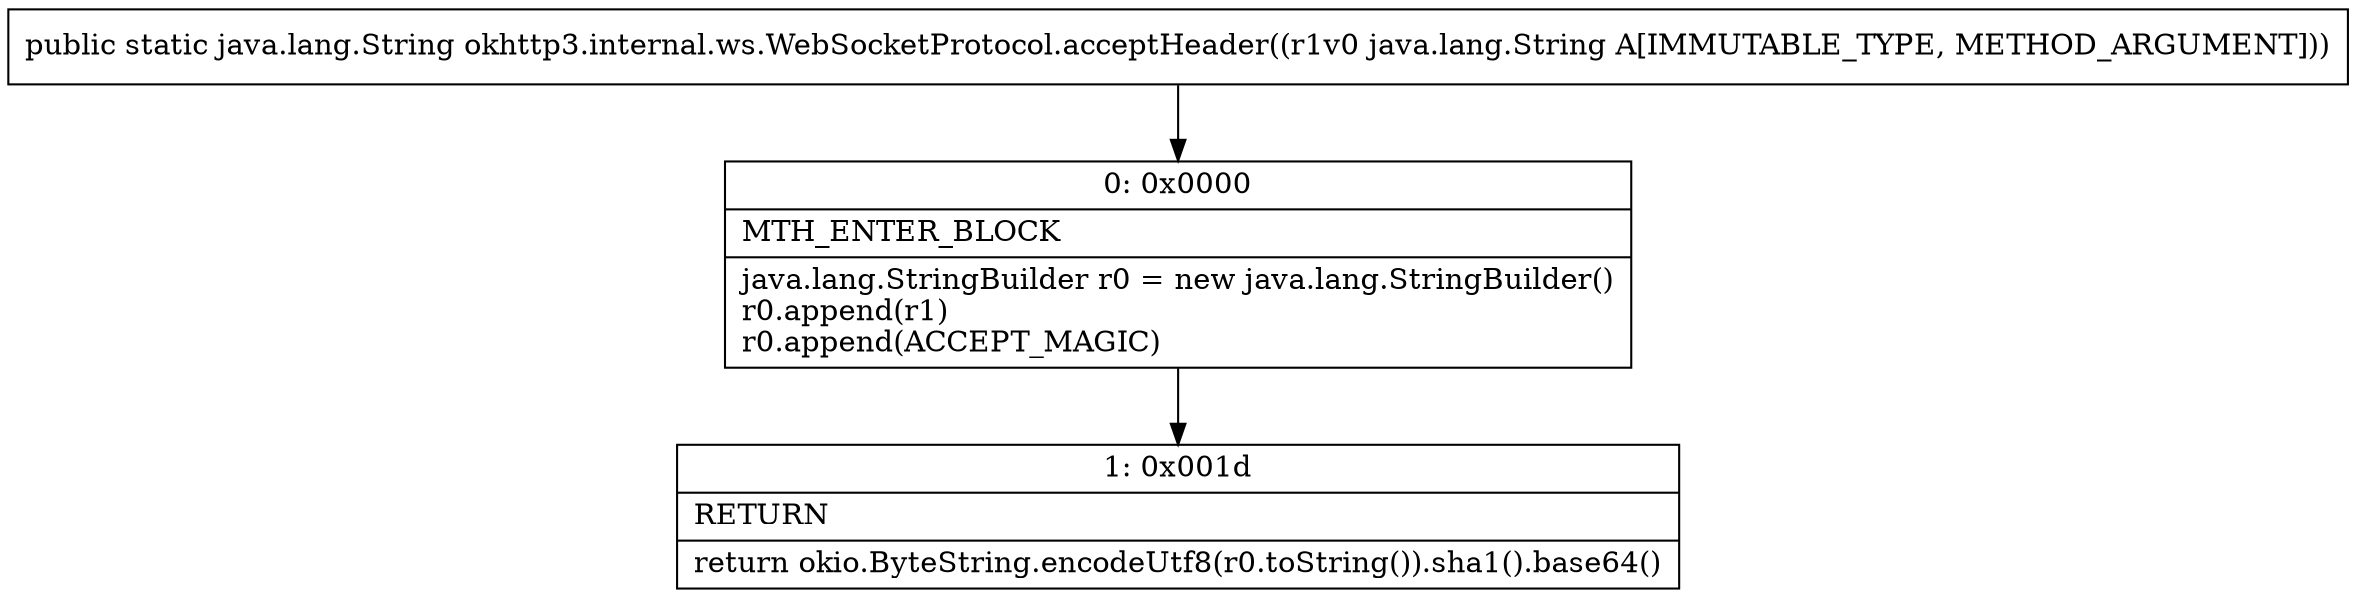 digraph "CFG forokhttp3.internal.ws.WebSocketProtocol.acceptHeader(Ljava\/lang\/String;)Ljava\/lang\/String;" {
Node_0 [shape=record,label="{0\:\ 0x0000|MTH_ENTER_BLOCK\l|java.lang.StringBuilder r0 = new java.lang.StringBuilder()\lr0.append(r1)\lr0.append(ACCEPT_MAGIC)\l}"];
Node_1 [shape=record,label="{1\:\ 0x001d|RETURN\l|return okio.ByteString.encodeUtf8(r0.toString()).sha1().base64()\l}"];
MethodNode[shape=record,label="{public static java.lang.String okhttp3.internal.ws.WebSocketProtocol.acceptHeader((r1v0 java.lang.String A[IMMUTABLE_TYPE, METHOD_ARGUMENT])) }"];
MethodNode -> Node_0;
Node_0 -> Node_1;
}

